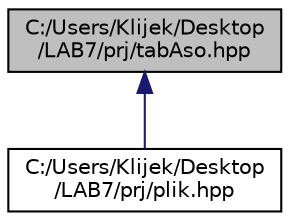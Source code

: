 digraph "C:/Users/Klijek/Desktop/LAB7/prj/tabAso.hpp"
{
  edge [fontname="Helvetica",fontsize="10",labelfontname="Helvetica",labelfontsize="10"];
  node [fontname="Helvetica",fontsize="10",shape=record];
  Node1 [label="C:/Users/Klijek/Desktop\l/LAB7/prj/tabAso.hpp",height=0.2,width=0.4,color="black", fillcolor="grey75", style="filled" fontcolor="black"];
  Node1 -> Node2 [dir="back",color="midnightblue",fontsize="10",style="solid",fontname="Helvetica"];
  Node2 [label="C:/Users/Klijek/Desktop\l/LAB7/prj/plik.hpp",height=0.2,width=0.4,color="black", fillcolor="white", style="filled",URL="$plik_8hpp_source.html"];
}
